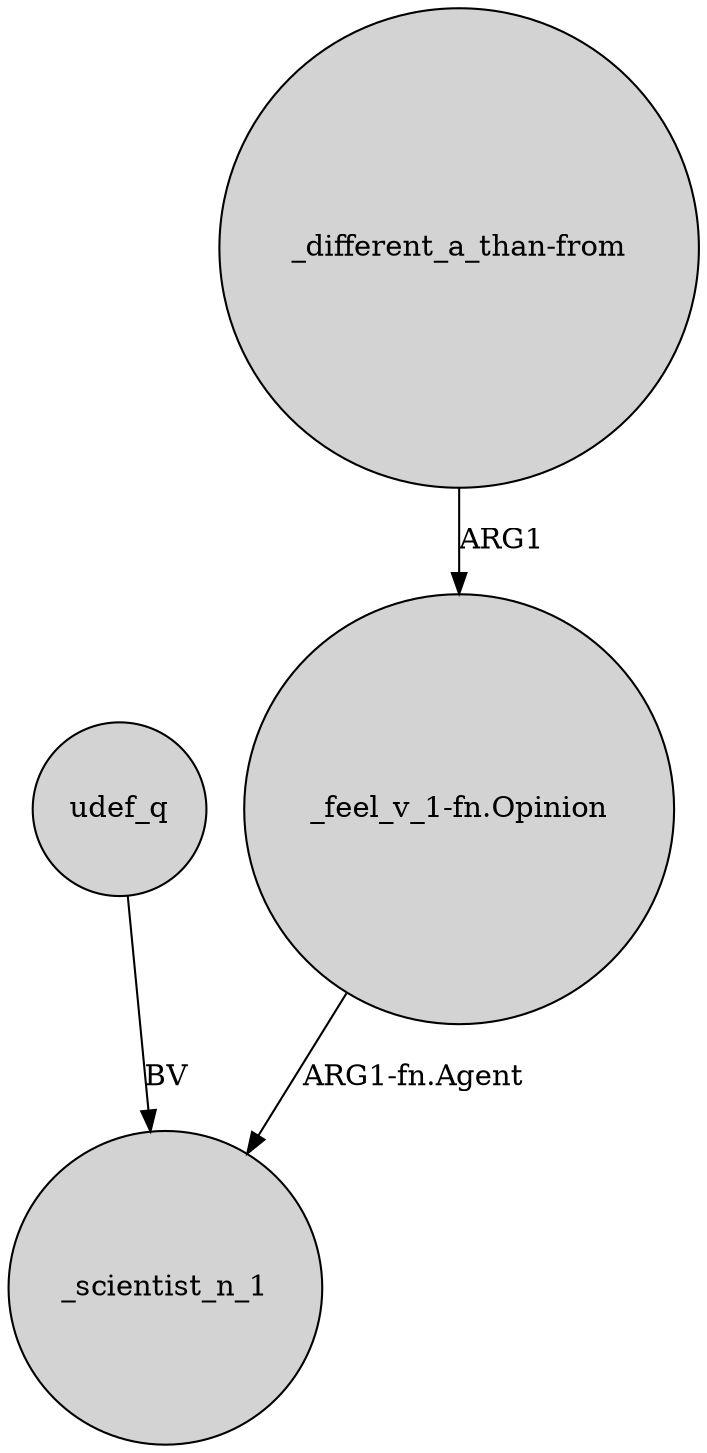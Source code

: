 digraph {
	node [shape=circle style=filled]
	"_feel_v_1-fn.Opinion" -> _scientist_n_1 [label="ARG1-fn.Agent"]
	udef_q -> _scientist_n_1 [label=BV]
	"_different_a_than-from" -> "_feel_v_1-fn.Opinion" [label=ARG1]
}

